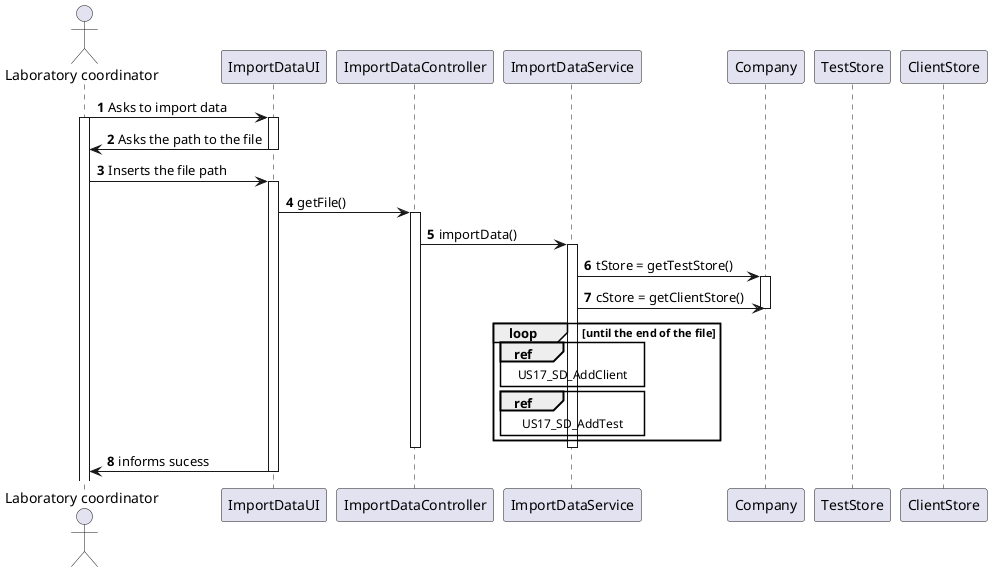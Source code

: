 @startuml
'https://plantuml.com/sequence-diagram

autonumber
actor "Laboratory coordinator" as LC
participant "ImportDataUI" as UI
participant "ImportDataController" as ctrl
participant "ImportDataService" as service
participant "Company" as comp
participant "TestStore" as store
participant "ClientStore" as cStore


LC -> UI : Asks to import data
activate LC
activate UI
 UI -> LC : Asks the path to the file
 deactivate UI
 LC -> UI : Inserts the file path
 activate UI
 UI -> ctrl : getFile()

 activate ctrl

 ctrl -> service : importData()
 activate service
 service -> comp : tStore = getTestStore()
 activate comp
 service -> comp : cStore = getClientStore()
 deactivate comp

    loop until the end of the file
    ref over service
        US17_SD_AddClient
    end ref

    ref over service
            US17_SD_AddTest
        end ref
    end loop
 deactivate service
 deactivate ctrl

 UI -> LC : informs sucess
 deactivate UI


@enduml